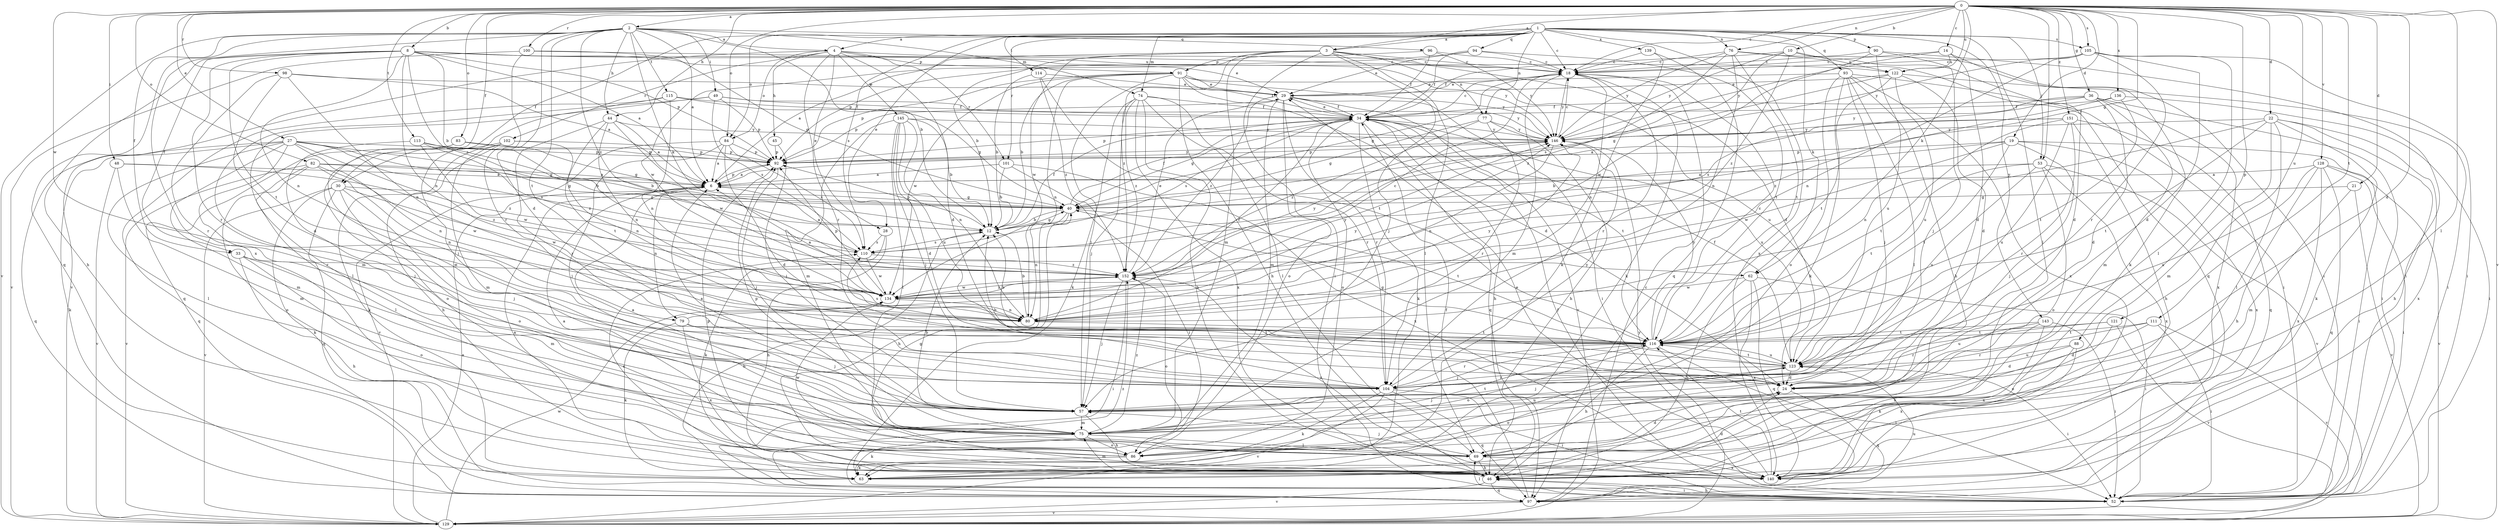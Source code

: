 strict digraph  {
0;
1;
2;
3;
4;
6;
8;
10;
12;
14;
18;
19;
21;
22;
24;
27;
28;
29;
30;
33;
34;
36;
40;
44;
45;
46;
48;
49;
52;
53;
57;
62;
63;
69;
74;
75;
76;
77;
79;
80;
82;
83;
84;
86;
88;
90;
91;
92;
93;
94;
96;
97;
98;
100;
101;
102;
104;
105;
110;
111;
113;
114;
115;
116;
121;
122;
123;
128;
129;
134;
136;
139;
140;
143;
145;
146;
151;
152;
0 -> 2  [label=a];
0 -> 3  [label=a];
0 -> 8  [label=b];
0 -> 10  [label=b];
0 -> 14  [label=c];
0 -> 18  [label=c];
0 -> 19  [label=d];
0 -> 21  [label=d];
0 -> 22  [label=d];
0 -> 24  [label=d];
0 -> 27  [label=e];
0 -> 30  [label=f];
0 -> 36  [label=g];
0 -> 40  [label=g];
0 -> 44  [label=h];
0 -> 48  [label=i];
0 -> 53  [label=j];
0 -> 62  [label=k];
0 -> 69  [label=l];
0 -> 76  [label=n];
0 -> 82  [label=o];
0 -> 83  [label=o];
0 -> 84  [label=o];
0 -> 88  [label=p];
0 -> 98  [label=r];
0 -> 100  [label=r];
0 -> 105  [label=s];
0 -> 111  [label=t];
0 -> 113  [label=t];
0 -> 121  [label=u];
0 -> 122  [label=u];
0 -> 128  [label=v];
0 -> 129  [label=v];
0 -> 134  [label=w];
0 -> 136  [label=x];
0 -> 151  [label=z];
1 -> 3  [label=a];
1 -> 4  [label=a];
1 -> 18  [label=c];
1 -> 28  [label=e];
1 -> 30  [label=f];
1 -> 53  [label=j];
1 -> 62  [label=k];
1 -> 69  [label=l];
1 -> 74  [label=m];
1 -> 76  [label=n];
1 -> 77  [label=n];
1 -> 84  [label=o];
1 -> 90  [label=p];
1 -> 93  [label=q];
1 -> 94  [label=q];
1 -> 101  [label=r];
1 -> 105  [label=s];
1 -> 110  [label=s];
1 -> 114  [label=t];
1 -> 139  [label=x];
1 -> 140  [label=x];
1 -> 143  [label=y];
2 -> 4  [label=a];
2 -> 6  [label=a];
2 -> 12  [label=b];
2 -> 24  [label=d];
2 -> 33  [label=f];
2 -> 44  [label=h];
2 -> 49  [label=i];
2 -> 62  [label=k];
2 -> 74  [label=m];
2 -> 96  [label=q];
2 -> 97  [label=q];
2 -> 115  [label=t];
2 -> 116  [label=t];
2 -> 129  [label=v];
2 -> 140  [label=x];
2 -> 152  [label=z];
3 -> 6  [label=a];
3 -> 12  [label=b];
3 -> 18  [label=c];
3 -> 24  [label=d];
3 -> 52  [label=i];
3 -> 57  [label=j];
3 -> 69  [label=l];
3 -> 75  [label=m];
3 -> 77  [label=n];
3 -> 91  [label=p];
3 -> 134  [label=w];
3 -> 152  [label=z];
4 -> 18  [label=c];
4 -> 24  [label=d];
4 -> 28  [label=e];
4 -> 45  [label=h];
4 -> 84  [label=o];
4 -> 91  [label=p];
4 -> 101  [label=r];
4 -> 102  [label=r];
4 -> 104  [label=r];
4 -> 129  [label=v];
4 -> 145  [label=y];
6 -> 40  [label=g];
6 -> 79  [label=n];
6 -> 92  [label=p];
8 -> 6  [label=a];
8 -> 12  [label=b];
8 -> 29  [label=e];
8 -> 33  [label=f];
8 -> 46  [label=h];
8 -> 79  [label=n];
8 -> 80  [label=n];
8 -> 92  [label=p];
8 -> 104  [label=r];
8 -> 110  [label=s];
8 -> 116  [label=t];
8 -> 122  [label=u];
8 -> 146  [label=y];
10 -> 24  [label=d];
10 -> 34  [label=f];
10 -> 110  [label=s];
10 -> 122  [label=u];
10 -> 146  [label=y];
10 -> 152  [label=z];
12 -> 34  [label=f];
12 -> 40  [label=g];
12 -> 92  [label=p];
12 -> 110  [label=s];
14 -> 18  [label=c];
14 -> 24  [label=d];
14 -> 63  [label=k];
14 -> 122  [label=u];
14 -> 146  [label=y];
18 -> 29  [label=e];
18 -> 40  [label=g];
18 -> 63  [label=k];
18 -> 75  [label=m];
18 -> 80  [label=n];
18 -> 104  [label=r];
18 -> 146  [label=y];
19 -> 12  [label=b];
19 -> 52  [label=i];
19 -> 57  [label=j];
19 -> 92  [label=p];
19 -> 116  [label=t];
19 -> 134  [label=w];
19 -> 140  [label=x];
21 -> 40  [label=g];
21 -> 75  [label=m];
21 -> 129  [label=v];
22 -> 46  [label=h];
22 -> 63  [label=k];
22 -> 69  [label=l];
22 -> 75  [label=m];
22 -> 80  [label=n];
22 -> 116  [label=t];
22 -> 140  [label=x];
22 -> 146  [label=y];
24 -> 57  [label=j];
24 -> 86  [label=o];
24 -> 97  [label=q];
27 -> 12  [label=b];
27 -> 40  [label=g];
27 -> 63  [label=k];
27 -> 69  [label=l];
27 -> 75  [label=m];
27 -> 80  [label=n];
27 -> 92  [label=p];
27 -> 97  [label=q];
27 -> 104  [label=r];
27 -> 110  [label=s];
27 -> 152  [label=z];
28 -> 46  [label=h];
28 -> 63  [label=k];
28 -> 110  [label=s];
29 -> 34  [label=f];
29 -> 52  [label=i];
29 -> 75  [label=m];
29 -> 86  [label=o];
29 -> 92  [label=p];
29 -> 104  [label=r];
29 -> 129  [label=v];
29 -> 152  [label=z];
30 -> 40  [label=g];
30 -> 57  [label=j];
30 -> 63  [label=k];
30 -> 86  [label=o];
30 -> 97  [label=q];
30 -> 129  [label=v];
30 -> 134  [label=w];
33 -> 46  [label=h];
33 -> 75  [label=m];
33 -> 86  [label=o];
33 -> 152  [label=z];
34 -> 18  [label=c];
34 -> 29  [label=e];
34 -> 40  [label=g];
34 -> 46  [label=h];
34 -> 63  [label=k];
34 -> 86  [label=o];
34 -> 92  [label=p];
34 -> 97  [label=q];
34 -> 110  [label=s];
34 -> 116  [label=t];
34 -> 123  [label=u];
34 -> 146  [label=y];
36 -> 24  [label=d];
36 -> 34  [label=f];
36 -> 52  [label=i];
36 -> 75  [label=m];
36 -> 110  [label=s];
36 -> 140  [label=x];
36 -> 146  [label=y];
40 -> 12  [label=b];
40 -> 34  [label=f];
40 -> 46  [label=h];
40 -> 80  [label=n];
40 -> 116  [label=t];
44 -> 6  [label=a];
44 -> 80  [label=n];
44 -> 104  [label=r];
44 -> 116  [label=t];
44 -> 134  [label=w];
44 -> 146  [label=y];
45 -> 57  [label=j];
45 -> 92  [label=p];
46 -> 24  [label=d];
46 -> 52  [label=i];
46 -> 75  [label=m];
46 -> 97  [label=q];
46 -> 110  [label=s];
46 -> 129  [label=v];
48 -> 6  [label=a];
48 -> 75  [label=m];
48 -> 129  [label=v];
48 -> 152  [label=z];
49 -> 34  [label=f];
49 -> 69  [label=l];
49 -> 75  [label=m];
49 -> 92  [label=p];
49 -> 110  [label=s];
49 -> 146  [label=y];
52 -> 34  [label=f];
52 -> 46  [label=h];
52 -> 69  [label=l];
52 -> 152  [label=z];
53 -> 6  [label=a];
53 -> 86  [label=o];
53 -> 116  [label=t];
53 -> 123  [label=u];
53 -> 129  [label=v];
53 -> 140  [label=x];
57 -> 6  [label=a];
57 -> 46  [label=h];
57 -> 75  [label=m];
62 -> 46  [label=h];
62 -> 52  [label=i];
62 -> 97  [label=q];
62 -> 134  [label=w];
62 -> 140  [label=x];
69 -> 24  [label=d];
69 -> 46  [label=h];
69 -> 57  [label=j];
69 -> 140  [label=x];
74 -> 34  [label=f];
74 -> 46  [label=h];
74 -> 57  [label=j];
74 -> 63  [label=k];
74 -> 69  [label=l];
74 -> 104  [label=r];
74 -> 140  [label=x];
74 -> 152  [label=z];
75 -> 6  [label=a];
75 -> 12  [label=b];
75 -> 63  [label=k];
75 -> 69  [label=l];
75 -> 86  [label=o];
75 -> 92  [label=p];
75 -> 116  [label=t];
75 -> 123  [label=u];
75 -> 152  [label=z];
76 -> 18  [label=c];
76 -> 52  [label=i];
76 -> 80  [label=n];
76 -> 97  [label=q];
76 -> 116  [label=t];
76 -> 146  [label=y];
76 -> 152  [label=z];
77 -> 40  [label=g];
77 -> 46  [label=h];
77 -> 104  [label=r];
77 -> 146  [label=y];
77 -> 152  [label=z];
79 -> 57  [label=j];
79 -> 63  [label=k];
79 -> 116  [label=t];
79 -> 140  [label=x];
79 -> 146  [label=y];
80 -> 12  [label=b];
80 -> 34  [label=f];
80 -> 116  [label=t];
80 -> 146  [label=y];
82 -> 6  [label=a];
82 -> 40  [label=g];
82 -> 69  [label=l];
82 -> 80  [label=n];
82 -> 86  [label=o];
82 -> 129  [label=v];
82 -> 134  [label=w];
83 -> 40  [label=g];
83 -> 92  [label=p];
83 -> 97  [label=q];
83 -> 104  [label=r];
84 -> 6  [label=a];
84 -> 24  [label=d];
84 -> 57  [label=j];
84 -> 92  [label=p];
84 -> 110  [label=s];
84 -> 129  [label=v];
86 -> 6  [label=a];
86 -> 63  [label=k];
86 -> 134  [label=w];
88 -> 24  [label=d];
88 -> 63  [label=k];
88 -> 123  [label=u];
88 -> 140  [label=x];
90 -> 18  [label=c];
90 -> 52  [label=i];
90 -> 57  [label=j];
90 -> 123  [label=u];
90 -> 134  [label=w];
91 -> 12  [label=b];
91 -> 24  [label=d];
91 -> 29  [label=e];
91 -> 34  [label=f];
91 -> 46  [label=h];
91 -> 57  [label=j];
91 -> 80  [label=n];
91 -> 92  [label=p];
91 -> 123  [label=u];
91 -> 134  [label=w];
91 -> 146  [label=y];
92 -> 6  [label=a];
92 -> 57  [label=j];
92 -> 146  [label=y];
93 -> 29  [label=e];
93 -> 46  [label=h];
93 -> 52  [label=i];
93 -> 57  [label=j];
93 -> 63  [label=k];
93 -> 69  [label=l];
93 -> 86  [label=o];
93 -> 140  [label=x];
94 -> 18  [label=c];
94 -> 29  [label=e];
94 -> 34  [label=f];
94 -> 92  [label=p];
94 -> 116  [label=t];
96 -> 18  [label=c];
96 -> 34  [label=f];
96 -> 134  [label=w];
96 -> 146  [label=y];
97 -> 12  [label=b];
97 -> 18  [label=c];
97 -> 34  [label=f];
97 -> 123  [label=u];
97 -> 129  [label=v];
98 -> 6  [label=a];
98 -> 24  [label=d];
98 -> 29  [label=e];
98 -> 80  [label=n];
98 -> 104  [label=r];
100 -> 18  [label=c];
100 -> 40  [label=g];
100 -> 104  [label=r];
100 -> 129  [label=v];
101 -> 6  [label=a];
101 -> 12  [label=b];
101 -> 52  [label=i];
101 -> 140  [label=x];
102 -> 46  [label=h];
102 -> 63  [label=k];
102 -> 75  [label=m];
102 -> 80  [label=n];
102 -> 86  [label=o];
102 -> 92  [label=p];
104 -> 12  [label=b];
104 -> 52  [label=i];
104 -> 63  [label=k];
104 -> 97  [label=q];
104 -> 129  [label=v];
104 -> 146  [label=y];
105 -> 18  [label=c];
105 -> 24  [label=d];
105 -> 52  [label=i];
105 -> 69  [label=l];
105 -> 80  [label=n];
105 -> 104  [label=r];
105 -> 146  [label=y];
110 -> 6  [label=a];
110 -> 134  [label=w];
110 -> 152  [label=z];
111 -> 24  [label=d];
111 -> 52  [label=i];
111 -> 104  [label=r];
111 -> 116  [label=t];
111 -> 129  [label=v];
113 -> 12  [label=b];
113 -> 57  [label=j];
113 -> 92  [label=p];
113 -> 134  [label=w];
113 -> 152  [label=z];
114 -> 12  [label=b];
114 -> 29  [label=e];
114 -> 116  [label=t];
114 -> 152  [label=z];
115 -> 34  [label=f];
115 -> 40  [label=g];
115 -> 57  [label=j];
115 -> 80  [label=n];
115 -> 97  [label=q];
116 -> 12  [label=b];
116 -> 18  [label=c];
116 -> 46  [label=h];
116 -> 52  [label=i];
116 -> 57  [label=j];
116 -> 86  [label=o];
116 -> 104  [label=r];
116 -> 110  [label=s];
116 -> 123  [label=u];
116 -> 146  [label=y];
121 -> 86  [label=o];
121 -> 116  [label=t];
121 -> 123  [label=u];
121 -> 129  [label=v];
122 -> 24  [label=d];
122 -> 29  [label=e];
122 -> 40  [label=g];
122 -> 52  [label=i];
122 -> 116  [label=t];
122 -> 123  [label=u];
123 -> 24  [label=d];
123 -> 34  [label=f];
123 -> 40  [label=g];
123 -> 52  [label=i];
123 -> 57  [label=j];
123 -> 104  [label=r];
123 -> 116  [label=t];
128 -> 6  [label=a];
128 -> 46  [label=h];
128 -> 52  [label=i];
128 -> 97  [label=q];
128 -> 123  [label=u];
128 -> 129  [label=v];
128 -> 140  [label=x];
129 -> 6  [label=a];
129 -> 134  [label=w];
129 -> 146  [label=y];
134 -> 6  [label=a];
134 -> 18  [label=c];
134 -> 80  [label=n];
134 -> 92  [label=p];
134 -> 146  [label=y];
134 -> 152  [label=z];
136 -> 34  [label=f];
136 -> 52  [label=i];
136 -> 116  [label=t];
136 -> 152  [label=z];
139 -> 18  [label=c];
139 -> 63  [label=k];
139 -> 97  [label=q];
140 -> 6  [label=a];
140 -> 29  [label=e];
140 -> 40  [label=g];
140 -> 92  [label=p];
140 -> 116  [label=t];
140 -> 152  [label=z];
143 -> 46  [label=h];
143 -> 52  [label=i];
143 -> 104  [label=r];
143 -> 116  [label=t];
143 -> 140  [label=x];
145 -> 12  [label=b];
145 -> 24  [label=d];
145 -> 57  [label=j];
145 -> 69  [label=l];
145 -> 75  [label=m];
145 -> 80  [label=n];
145 -> 123  [label=u];
145 -> 146  [label=y];
146 -> 18  [label=c];
146 -> 80  [label=n];
146 -> 92  [label=p];
151 -> 6  [label=a];
151 -> 46  [label=h];
151 -> 97  [label=q];
151 -> 104  [label=r];
151 -> 116  [label=t];
151 -> 123  [label=u];
151 -> 146  [label=y];
152 -> 29  [label=e];
152 -> 52  [label=i];
152 -> 57  [label=j];
152 -> 86  [label=o];
152 -> 134  [label=w];
152 -> 146  [label=y];
}
